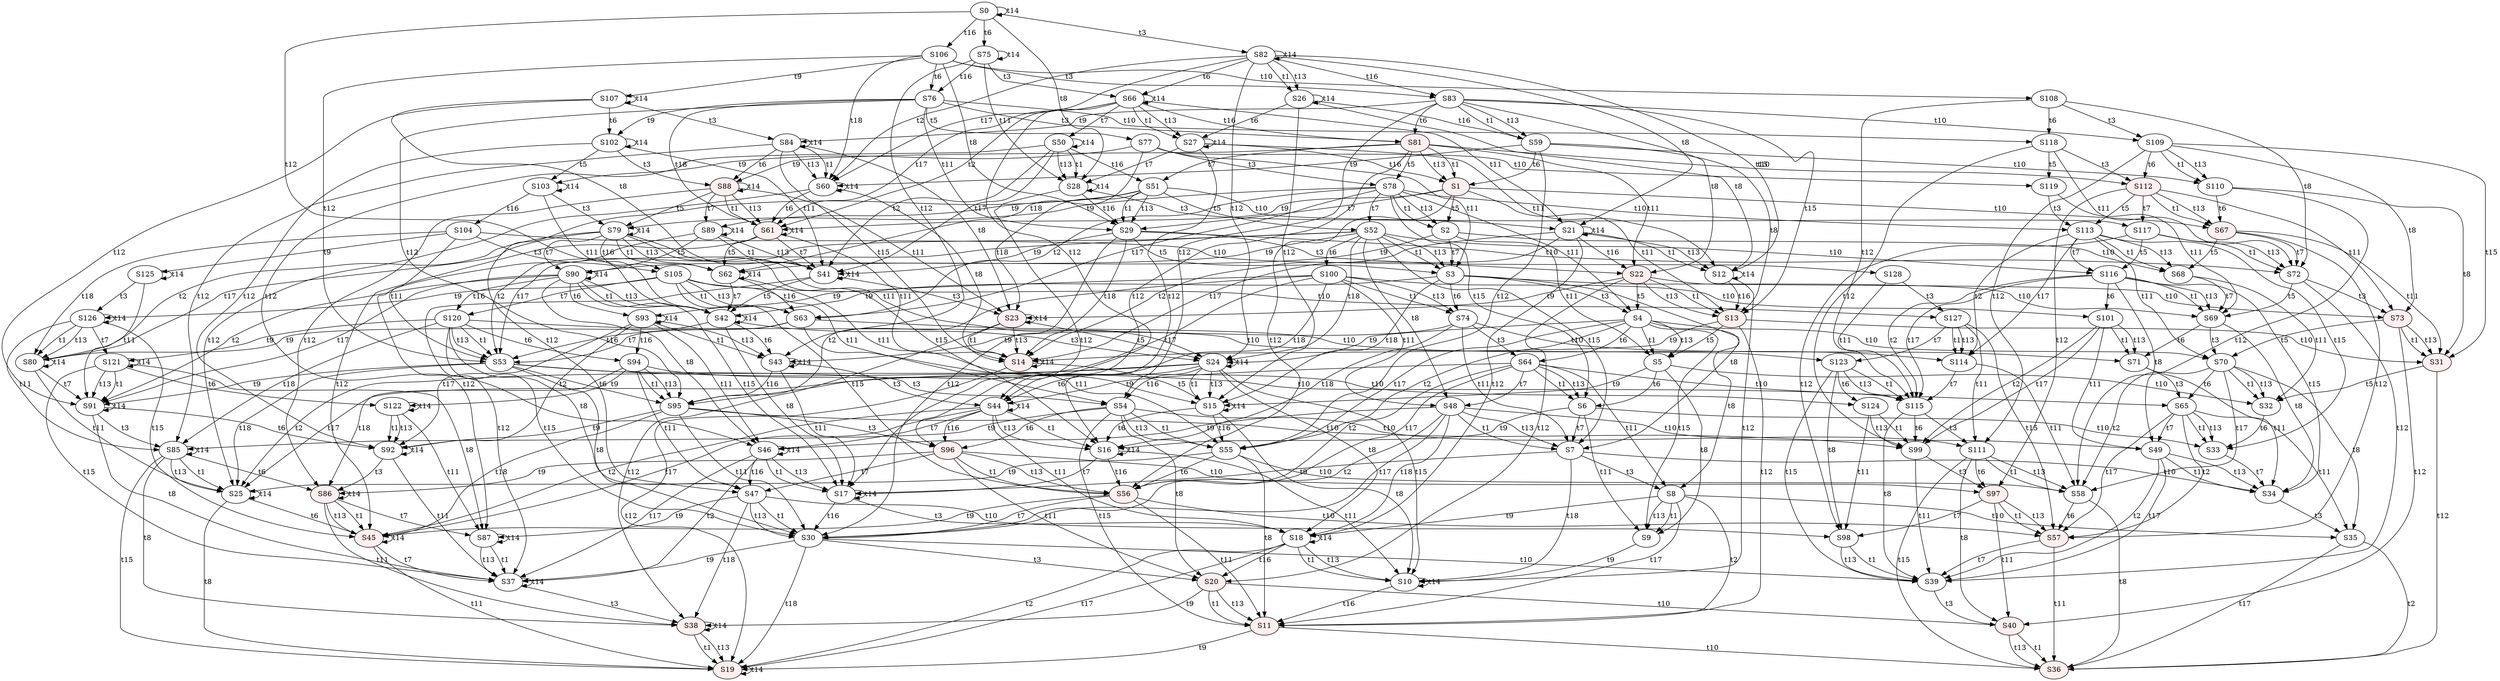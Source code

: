 digraph "SCdebug/17" {
node [fillcolor="#FFFFFF"]; S54 ;
node [fillcolor="#FFFFFF"]; S52 ;
node [fillcolor="#FFFFFF"]; S48 ;
node [fillcolor="#FFFFFF"]; S47 ;
node [style=filled fillcolor="#FFEEEE"]; S20 ;
node [fillcolor="#FFFFFF"]; S4 ;
node [fillcolor="#FFFFFF"]; S8 ;
node [fillcolor="#FFFFFF"]; S120 ;
node [fillcolor="#FFFFFF"]; S46 ;
node [style=filled fillcolor="#FFEEEE"]; S38 ;
node [fillcolor="#FFFFFF"]; S24 ;
node [fillcolor="#FFFFFF"]; S18 ;
node [fillcolor="#FFFFFF"]; S85 ;
node [fillcolor="#FFFFFF"]; S87 ;
node [fillcolor="#FFFFFF"]; S90 ;
node [fillcolor="#FFFFFF"]; S121 ;
node [fillcolor="#FFFFFF"]; S49 ;
node [style=filled fillcolor="#FFEEEE"]; S40 ;
node [fillcolor="#FFFFFF"]; S35 ;
node [fillcolor="#FFFFFF"]; S70 ;
node [fillcolor="#FFFFFF"]; S98 ;
node [fillcolor="#FFFFFF"]; S111 ;
node [fillcolor="#FFFFFF"]; S116 ;
node [fillcolor="#FFFFFF"]; S123 ;
node [style=filled fillcolor="#FFEEEE"]; S1 ;
node [fillcolor="#FFFFFF"]; S76 ;
node [style=filled fillcolor="#FFEEEE"]; S61 ;
node [fillcolor="#FFFFFF"]; S27 ;
node [fillcolor="#FFFFFF"]; S75 ;
node [fillcolor="#FFFFFF"]; S102 ;
node [style=filled fillcolor="#FFEEEE"]; S67 ;
node [fillcolor="#FFFFFF"]; S118 ;
node [fillcolor="#FFFFFF"]; S59 ;
node [fillcolor="#FFFFFF"]; S29 ;
node [style=filled fillcolor="#FFEEEE"]; S13 ;
node [fillcolor="#FFFFFF"]; S106 ;
node [fillcolor="#FFFFFF"]; S60 ;
node [fillcolor="#FFFFFF"]; S41 ;
node [fillcolor="#FFFFFF"]; S28 ;
node [fillcolor="#FFFFFF"]; S26 ;
node [fillcolor="#FFFFFF"]; S12 ;
node [style=filled fillcolor="#FFEEEE"]; S14 ;
node [fillcolor="#FFFFFF"]; S0 ;
node [fillcolor="#FFFFFF"]; S107 ;
node [style=filled fillcolor="#FFEEEE"]; S31 ;
node [fillcolor="#FFFFFF"]; S72 ;
node [fillcolor="#FFFFFF"]; S108 ;
node [fillcolor="#FFFFFF"]; S110 ;
node [style=filled fillcolor="#FFEEEE"]; S81 ;
node [fillcolor="#FFFFFF"]; S66 ;
node [style=filled fillcolor="#FFEEEE"]; S88 ;
node [style=filled fillcolor="#FFEEEE"]; S112 ;
node [fillcolor="#FFFFFF"]; S51 ;
node [style=filled fillcolor="#FFEEEE"]; S22 ;
node [fillcolor="#FFFFFF"]; S83 ;
node [fillcolor="#FFFFFF"]; S50 ;
node [style=filled fillcolor="#FFEEEE"]; S23 ;
node [fillcolor="#FFFFFF"]; S21 ;
node [fillcolor="#FFFFFF"]; S82 ;
node [fillcolor="#FFFFFF"]; S84 ;
node [fillcolor="#FFFFFF"]; S89 ;
node [style=filled fillcolor="#FFEEEE"]; S73 ;
node [fillcolor="#FFFFFF"]; S109 ;
node [fillcolor="#FFFFFF"]; S117 ;
node [fillcolor="#FFFFFF"]; S63 ;
node [style=filled fillcolor="#FFEEEE"]; S56 ;
node [fillcolor="#FFFFFF"]; S2 ;
node [fillcolor="#FFFFFF"]; S6 ;
node [fillcolor="#FFFFFF"]; S74 ;
node [fillcolor="#FFFFFF"]; S77 ;
node [fillcolor="#FFFFFF"]; S95 ;
node [fillcolor="#FFFFFF"]; S104 ;
node [fillcolor="#FFFFFF"]; S62 ;
node [style=filled fillcolor="#FFEEEE"]; S45 ;
node [fillcolor="#FFFFFF"]; S43 ;
node [fillcolor="#FFFFFF"]; S16 ;
node [fillcolor="#FFFFFF"]; S80 ;
node [fillcolor="#FFFFFF"]; S92 ;
node [fillcolor="#FFFFFF"]; S103 ;
node [fillcolor="#FFFFFF"]; S125 ;
node [style=filled fillcolor="#FFEEEE"]; S57 ;
node [fillcolor="#FFFFFF"]; S33 ;
node [fillcolor="#FFFFFF"]; S68 ;
node [fillcolor="#FFFFFF"]; S71 ;
node [fillcolor="#FFFFFF"]; S99 ;
node [fillcolor="#FFFFFF"]; S114 ;
node [fillcolor="#FFFFFF"]; S119 ;
node [fillcolor="#FFFFFF"]; S128 ;
node [fillcolor="#FFFFFF"]; S55 ;
node [fillcolor="#FFFFFF"]; S53 ;
node [fillcolor="#FFFFFF"]; S30 ;
node [fillcolor="#FFFFFF"]; S3 ;
node [fillcolor="#FFFFFF"]; S5 ;
node [fillcolor="#FFFFFF"]; S7 ;
node [fillcolor="#FFFFFF"]; S9 ;
node [style=filled fillcolor="#FFEEEE"]; S11 ;
node [fillcolor="#FFFFFF"]; S42 ;
node [fillcolor="#FFFFFF"]; S37 ;
node [fillcolor="#FFFFFF"]; S25 ;
node [fillcolor="#FFFFFF"]; S10 ;
node [fillcolor="#FFFFFF"]; S15 ;
node [fillcolor="#FFFFFF"]; S17 ;
node [style=filled fillcolor="#FFEEEE"]; S19 ;
node [fillcolor="#FFFFFF"]; S91 ;
node [fillcolor="#FFFFFF"]; S58 ;
node [fillcolor="#FFFFFF"]; S39 ;
node [style=filled fillcolor="#FFEEEE"]; S36 ;
node [fillcolor="#FFFFFF"]; S34 ;
node [fillcolor="#FFFFFF"]; S32 ;
node [fillcolor="#FFFFFF"]; S69 ;
node [fillcolor="#FFFFFF"]; S115 ;
node [fillcolor="#FFFFFF"]; S64 ;
node [fillcolor="#FFFFFF"]; S78 ;
node [fillcolor="#FFFFFF"]; S94 ;
node [style=filled fillcolor="#FFEEEE"]; S96 ;
node [fillcolor="#FFFFFF"]; S100 ;
node [fillcolor="#FFFFFF"]; S105 ;
node [fillcolor="#FFFFFF"]; S44 ;
node [fillcolor="#FFFFFF"]; S79 ;
node [style=filled fillcolor="#FFEEEE"]; S86 ;
node [fillcolor="#FFFFFF"]; S93 ;
node [fillcolor="#FFFFFF"]; S122 ;
node [fillcolor="#FFFFFF"]; S126 ;
node [fillcolor="#FFFFFF"]; S65 ;
node [style=filled fillcolor="#FFEEEE"]; S97 ;
node [fillcolor="#FFFFFF"]; S101 ;
node [fillcolor="#FFFFFF"]; S113 ;
node [fillcolor="#FFFFFF"]; S124 ;
node [fillcolor="#FFFFFF"]; S127 ;
S54 -> S96 [label=t6]
S54 -> S55 [label=t1]
S54 -> S55 [label=t13]
S54 -> S11 [label=t15]
S54 -> S111 [label=t10]
S54 -> S85 [label=t9]
S54 -> S20 [label=t8]
S52 -> S100 [label=t6]
S52 -> S53 [label=t2]
S52 -> S53 [label=t17]
S52 -> S3 [label=t1]
S52 -> S3 [label=t13]
S52 -> S7 [label=t15]
S52 -> S116 [label=t10]
S52 -> S24 [label=t18]
S52 -> S90 [label=t9]
S52 -> S48 [label=t8]
S48 -> S30 [label=t2]
S48 -> S30 [label=t17]
S48 -> S7 [label=t1]
S48 -> S7 [label=t13]
S48 -> S49 [label=t10]
S48 -> S46 [label=t9]
S48 -> S18 [label=t18]
S47 -> S30 [label=t1]
S47 -> S30 [label=t13]
S47 -> S98 [label=t10]
S47 -> S38 [label=t18]
S47 -> S87 [label=t9]
S20 -> S11 [label=t1]
S20 -> S11 [label=t13]
S20 -> S40 [label=t10]
S20 -> S38 [label=t9]
S4 -> S64 [label=t6]
S4 -> S55 [label=t2]
S4 -> S55 [label=t17]
S4 -> S5 [label=t1]
S4 -> S5 [label=t13]
S4 -> S9 [label=t15]
S4 -> S70 [label=t10]
S4 -> S24 [label=t9]
S4 -> S8 [label=t8]
S8 -> S9 [label=t1]
S8 -> S9 [label=t13]
S8 -> S11 [label=t2]
S8 -> S11 [label=t17]
S8 -> S35 [label=t10]
S8 -> S18 [label=t9]
S120 -> S94 [label=t6]
S120 -> S53 [label=t1]
S120 -> S53 [label=t13]
S120 -> S30 [label=t15]
S120 -> S123 [label=t10]
S120 -> S85 [label=t18]
S120 -> S121 [label=t9]
S120 -> S47 [label=t8]
S46 -> S37 [label=t2]
S46 -> S37 [label=t17]
S46 -> S17 [label=t1]
S46 -> S17 [label=t13]
S46 -> S46 [label=t14]
S46 -> S47 [label=t16]
S38 -> S19 [label=t1]
S38 -> S19 [label=t13]
S38 -> S38 [label=t14]
S24 -> S44 [label=t6]
S24 -> S25 [label=t2]
S24 -> S25 [label=t17]
S24 -> S10 [label=t15]
S24 -> S15 [label=t1]
S24 -> S15 [label=t13]
S24 -> S18 [label=t8]
S24 -> S24 [label=t14]
S24 -> S54 [label=t16]
S18 -> S10 [label=t1]
S18 -> S10 [label=t13]
S18 -> S19 [label=t2]
S18 -> S19 [label=t17]
S18 -> S18 [label=t14]
S18 -> S20 [label=t16]
S85 -> S86 [label=t6]
S85 -> S25 [label=t1]
S85 -> S25 [label=t13]
S85 -> S19 [label=t15]
S85 -> S38 [label=t8]
S85 -> S85 [label=t14]
S87 -> S37 [label=t1]
S87 -> S37 [label=t13]
S87 -> S87 [label=t14]
S90 -> S93 [label=t6]
S90 -> S42 [label=t1]
S90 -> S42 [label=t13]
S90 -> S17 [label=t15]
S90 -> S91 [label=t2]
S90 -> S91 [label=t17]
S90 -> S46 [label=t8]
S90 -> S90 [label=t14]
S90 -> S120 [label=t16]
S121 -> S122 [label=t6]
S121 -> S37 [label=t15]
S121 -> S91 [label=t1]
S121 -> S91 [label=t13]
S121 -> S87 [label=t8]
S121 -> S121 [label=t14]
S49 -> S39 [label=t2]
S49 -> S39 [label=t17]
S49 -> S34 [label=t1]
S49 -> S34 [label=t13]
S40 -> S36 [label=t1]
S40 -> S36 [label=t13]
S35 -> S36 [label=t2]
S35 -> S36 [label=t17]
S70 -> S65 [label=t6]
S70 -> S58 [label=t2]
S70 -> S58 [label=t17]
S70 -> S32 [label=t1]
S70 -> S32 [label=t13]
S70 -> S35 [label=t8]
S98 -> S39 [label=t1]
S98 -> S39 [label=t13]
S111 -> S97 [label=t6]
S111 -> S58 [label=t1]
S111 -> S58 [label=t13]
S111 -> S36 [label=t15]
S111 -> S40 [label=t8]
S116 -> S101 [label=t6]
S116 -> S34 [label=t15]
S116 -> S69 [label=t1]
S116 -> S69 [label=t13]
S116 -> S115 [label=t2]
S116 -> S115 [label=t17]
S116 -> S49 [label=t8]
S123 -> S124 [label=t6]
S123 -> S39 [label=t15]
S123 -> S115 [label=t1]
S123 -> S115 [label=t13]
S123 -> S98 [label=t8]
S1 -> S56 [label=t12]
S1 -> S2 [label=t5]
S1 -> S29 [label=t7]
S1 -> S13 [label=t11]
S1 -> S67 [label=t10]
S1 -> S61 [label=t9]
S76 -> S77 [label=t5]
S76 -> S95 [label=t12]
S76 -> S81 [label=t3]
S76 -> S29 [label=t11]
S76 -> S118 [label=t10]
S76 -> S61 [label=t18]
S76 -> S102 [label=t9]
S61 -> S62 [label=t5]
S61 -> S45 [label=t12]
S61 -> S41 [label=t7]
S61 -> S14 [label=t11]
S61 -> S61 [label=t14]
S27 -> S16 [label=t12]
S27 -> S28 [label=t7]
S27 -> S12 [label=t11]
S27 -> S27 [label=t14]
S27 -> S1 [label=t16]
S75 -> S43 [label=t12]
S75 -> S66 [label=t3]
S75 -> S28 [label=t11]
S75 -> S75 [label=t14]
S75 -> S76 [label=t16]
S102 -> S92 [label=t12]
S102 -> S103 [label=t5]
S102 -> S88 [label=t3]
S102 -> S41 [label=t11]
S102 -> S102 [label=t14]
S67 -> S57 [label=t12]
S67 -> S68 [label=t5]
S67 -> S31 [label=t11]
S67 -> S72 [label=t7]
S118 -> S99 [label=t12]
S118 -> S119 [label=t5]
S118 -> S112 [label=t3]
S118 -> S72 [label=t11]
S59 -> S55 [label=t12]
S59 -> S110 [label=t10]
S59 -> S60 [label=t9]
S59 -> S1 [label=t6]
S59 -> S13 [label=t8]
S29 -> S30 [label=t12]
S29 -> S3 [label=t5]
S29 -> S22 [label=t3]
S29 -> S72 [label=t10]
S29 -> S41 [label=t9]
S29 -> S14 [label=t18]
S13 -> S5 [label=t5]
S13 -> S11 [label=t12]
S13 -> S31 [label=t10]
S13 -> S14 [label=t9]
S106 -> S53 [label=t12]
S106 -> S83 [label=t3]
S106 -> S108 [label=t10]
S106 -> S60 [label=t18]
S106 -> S107 [label=t9]
S106 -> S29 [label=t8]
S106 -> S76 [label=t6]
S60 -> S25 [label=t12]
S60 -> S61 [label=t6]
S60 -> S14 [label=t8]
S60 -> S60 [label=t14]
S41 -> S42 [label=t5]
S41 -> S37 [label=t12]
S41 -> S23 [label=t3]
S41 -> S41 [label=t14]
S28 -> S17 [label=t12]
S28 -> S21 [label=t3]
S28 -> S28 [label=t14]
S28 -> S29 [label=t16]
S26 -> S15 [label=t12]
S26 -> S27 [label=t6]
S26 -> S12 [label=t8]
S26 -> S26 [label=t14]
S26 -> S59 [label=t16]
S12 -> S10 [label=t12]
S12 -> S12 [label=t14]
S12 -> S13 [label=t16]
S14 -> S15 [label=t5]
S14 -> S19 [label=t12]
S14 -> S14 [label=t14]
S0 -> S42 [label=t12]
S0 -> S82 [label=t3]
S0 -> S28 [label=t8]
S0 -> S75 [label=t6]
S0 -> S0 [label=t14]
S0 -> S106 [label=t16]
S107 -> S91 [label=t12]
S107 -> S84 [label=t3]
S107 -> S41 [label=t8]
S107 -> S102 [label=t6]
S107 -> S107 [label=t14]
S31 -> S36 [label=t12]
S31 -> S32 [label=t5]
S72 -> S39 [label=t12]
S72 -> S69 [label=t5]
S72 -> S73 [label=t3]
S108 -> S115 [label=t12]
S108 -> S109 [label=t3]
S108 -> S72 [label=t8]
S108 -> S118 [label=t6]
S110 -> S58 [label=t12]
S110 -> S31 [label=t8]
S110 -> S67 [label=t6]
S81 -> S78 [label=t5]
S81 -> S96 [label=t12]
S81 -> S51 [label=t7]
S81 -> S22 [label=t11]
S81 -> S112 [label=t10]
S81 -> S88 [label=t9]
S81 -> S1 [label=t1]
S81 -> S1 [label=t13]
S66 -> S44 [label=t12]
S66 -> S50 [label=t7]
S66 -> S21 [label=t11]
S66 -> S27 [label=t1]
S66 -> S61 [label=t2]
S66 -> S27 [label=t13]
S66 -> S61 [label=t17]
S66 -> S66 [label=t14]
S66 -> S81 [label=t16]
S88 -> S79 [label=t5]
S88 -> S86 [label=t12]
S88 -> S23 [label=t11]
S88 -> S89 [label=t7]
S88 -> S61 [label=t1]
S88 -> S61 [label=t13]
S88 -> S88 [label=t14]
S112 -> S97 [label=t12]
S112 -> S113 [label=t5]
S112 -> S73 [label=t11]
S112 -> S117 [label=t7]
S112 -> S67 [label=t1]
S112 -> S67 [label=t13]
S51 -> S117 [label=t10]
S51 -> S23 [label=t18]
S51 -> S89 [label=t9]
S51 -> S29 [label=t1]
S51 -> S29 [label=t13]
S51 -> S52 [label=t5]
S51 -> S47 [label=t12]
S22 -> S73 [label=t10]
S22 -> S23 [label=t9]
S22 -> S13 [label=t1]
S22 -> S13 [label=t13]
S22 -> S4 [label=t5]
S22 -> S20 [label=t12]
S83 -> S109 [label=t10]
S83 -> S84 [label=t9]
S83 -> S22 [label=t8]
S83 -> S59 [label=t1]
S83 -> S59 [label=t13]
S83 -> S13 [label=t15]
S83 -> S54 [label=t12]
S83 -> S81 [label=t6]
S50 -> S28 [label=t1]
S50 -> S41 [label=t2]
S50 -> S28 [label=t13]
S50 -> S41 [label=t17]
S50 -> S46 [label=t12]
S50 -> S50 [label=t14]
S50 -> S51 [label=t16]
S23 -> S14 [label=t1]
S23 -> S14 [label=t13]
S23 -> S24 [label=t5]
S23 -> S38 [label=t12]
S23 -> S23 [label=t14]
S21 -> S12 [label=t1]
S21 -> S14 [label=t2]
S21 -> S12 [label=t13]
S21 -> S14 [label=t17]
S21 -> S18 [label=t12]
S21 -> S21 [label=t14]
S21 -> S22 [label=t16]
S82 -> S21 [label=t8]
S82 -> S26 [label=t1]
S82 -> S60 [label=t2]
S82 -> S26 [label=t13]
S82 -> S12 [label=t15]
S82 -> S60 [label=t17]
S82 -> S24 [label=t12]
S82 -> S66 [label=t6]
S82 -> S82 [label=t14]
S82 -> S83 [label=t16]
S84 -> S23 [label=t8]
S84 -> S60 [label=t1]
S84 -> S60 [label=t13]
S84 -> S14 [label=t15]
S84 -> S85 [label=t12]
S84 -> S88 [label=t6]
S84 -> S84 [label=t14]
S89 -> S41 [label=t1]
S89 -> S41 [label=t13]
S89 -> S90 [label=t5]
S89 -> S87 [label=t12]
S89 -> S89 [label=t14]
S73 -> S31 [label=t1]
S73 -> S31 [label=t13]
S73 -> S70 [label=t5]
S73 -> S40 [label=t12]
S109 -> S73 [label=t8]
S109 -> S110 [label=t1]
S109 -> S110 [label=t13]
S109 -> S31 [label=t15]
S109 -> S111 [label=t12]
S109 -> S112 [label=t6]
S117 -> S72 [label=t1]
S117 -> S72 [label=t13]
S117 -> S116 [label=t5]
S117 -> S98 [label=t12]
S63 -> S55 [label=t11]
S63 -> S53 [label=t7]
S63 -> S114 [label=t10]
S63 -> S80 [label=t9]
S56 -> S30 [label=t7]
S56 -> S11 [label=t11]
S56 -> S57 [label=t10]
S56 -> S45 [label=t9]
S2 -> S3 [label=t7]
S2 -> S5 [label=t11]
S2 -> S68 [label=t10]
S2 -> S62 [label=t9]
S6 -> S7 [label=t7]
S6 -> S9 [label=t11]
S6 -> S33 [label=t10]
S6 -> S16 [label=t9]
S74 -> S64 [label=t3]
S74 -> S7 [label=t11]
S74 -> S71 [label=t10]
S74 -> S43 [label=t9]
S74 -> S16 [label=t18]
S77 -> S78 [label=t3]
S77 -> S3 [label=t11]
S77 -> S119 [label=t10]
S77 -> S62 [label=t18]
S77 -> S103 [label=t9]
S95 -> S96 [label=t3]
S95 -> S30 [label=t11]
S95 -> S99 [label=t10]
S95 -> S45 [label=t18]
S95 -> S92 [label=t9]
S104 -> S105 [label=t3]
S104 -> S53 [label=t11]
S104 -> S128 [label=t10]
S104 -> S80 [label=t18]
S104 -> S125 [label=t9]
S62 -> S42 [label=t7]
S62 -> S15 [label=t11]
S62 -> S62 [label=t14]
S62 -> S63 [label=t16]
S45 -> S37 [label=t7]
S45 -> S19 [label=t11]
S45 -> S45 [label=t14]
S43 -> S44 [label=t3]
S43 -> S17 [label=t11]
S43 -> S43 [label=t14]
S43 -> S95 [label=t16]
S16 -> S10 [label=t11]
S16 -> S17 [label=t7]
S16 -> S16 [label=t14]
S16 -> S56 [label=t16]
S80 -> S25 [label=t11]
S80 -> S91 [label=t7]
S80 -> S80 [label=t14]
S92 -> S86 [label=t3]
S92 -> S37 [label=t11]
S92 -> S92 [label=t14]
S103 -> S79 [label=t3]
S103 -> S42 [label=t11]
S103 -> S103 [label=t14]
S103 -> S104 [label=t16]
S125 -> S126 [label=t3]
S125 -> S91 [label=t11]
S125 -> S125 [label=t14]
S57 -> S39 [label=t7]
S57 -> S36 [label=t11]
S33 -> S34 [label=t7]
S68 -> S32 [label=t11]
S68 -> S69 [label=t7]
S71 -> S65 [label=t3]
S71 -> S34 [label=t11]
S99 -> S97 [label=t3]
S99 -> S39 [label=t11]
S114 -> S58 [label=t11]
S114 -> S115 [label=t7]
S119 -> S113 [label=t3]
S119 -> S69 [label=t11]
S128 -> S127 [label=t3]
S128 -> S115 [label=t11]
S55 -> S58 [label=t10]
S55 -> S25 [label=t9]
S55 -> S56 [label=t6]
S55 -> S11 [label=t8]
S53 -> S115 [label=t10]
S53 -> S25 [label=t18]
S53 -> S91 [label=t9]
S53 -> S54 [label=t3]
S53 -> S95 [label=t6]
S53 -> S30 [label=t8]
S30 -> S39 [label=t10]
S30 -> S37 [label=t9]
S30 -> S19 [label=t18]
S30 -> S20 [label=t3]
S3 -> S69 [label=t10]
S3 -> S42 [label=t9]
S3 -> S15 [label=t18]
S3 -> S4 [label=t3]
S3 -> S74 [label=t6]
S3 -> S7 [label=t8]
S5 -> S32 [label=t10]
S5 -> S15 [label=t9]
S5 -> S6 [label=t6]
S5 -> S9 [label=t8]
S7 -> S34 [label=t10]
S7 -> S10 [label=t18]
S7 -> S17 [label=t9]
S7 -> S8 [label=t3]
S9 -> S10 [label=t9]
S11 -> S36 [label=t10]
S11 -> S19 [label=t9]
S42 -> S24 [label=t3]
S42 -> S43 [label=t6]
S42 -> S17 [label=t8]
S42 -> S42 [label=t14]
S42 -> S53 [label=t16]
S37 -> S38 [label=t3]
S37 -> S37 [label=t14]
S25 -> S45 [label=t6]
S25 -> S19 [label=t8]
S25 -> S25 [label=t14]
S10 -> S10 [label=t14]
S10 -> S11 [label=t16]
S15 -> S10 [label=t8]
S15 -> S16 [label=t6]
S15 -> S15 [label=t14]
S15 -> S55 [label=t16]
S17 -> S18 [label=t3]
S17 -> S17 [label=t14]
S17 -> S30 [label=t16]
S19 -> S19 [label=t14]
S91 -> S37 [label=t8]
S91 -> S85 [label=t3]
S91 -> S92 [label=t6]
S91 -> S91 [label=t14]
S58 -> S57 [label=t6]
S58 -> S36 [label=t8]
S39 -> S40 [label=t3]
S34 -> S35 [label=t3]
S32 -> S33 [label=t6]
S69 -> S34 [label=t8]
S69 -> S70 [label=t3]
S69 -> S71 [label=t6]
S115 -> S39 [label=t8]
S115 -> S111 [label=t3]
S115 -> S99 [label=t6]
S64 -> S65 [label=t10]
S64 -> S44 [label=t9]
S64 -> S6 [label=t1]
S64 -> S56 [label=t2]
S64 -> S6 [label=t13]
S64 -> S56 [label=t17]
S64 -> S48 [label=t7]
S64 -> S8 [label=t11]
S78 -> S113 [label=t10]
S78 -> S79 [label=t9]
S78 -> S2 [label=t1]
S78 -> S63 [label=t2]
S78 -> S2 [label=t13]
S78 -> S6 [label=t15]
S78 -> S63 [label=t17]
S78 -> S52 [label=t7]
S78 -> S4 [label=t11]
S94 -> S124 [label=t10]
S94 -> S86 [label=t18]
S94 -> S122 [label=t9]
S94 -> S95 [label=t1]
S94 -> S95 [label=t13]
S94 -> S47 [label=t11]
S96 -> S97 [label=t10]
S96 -> S86 [label=t9]
S96 -> S56 [label=t1]
S96 -> S56 [label=t13]
S96 -> S47 [label=t7]
S96 -> S20 [label=t11]
S100 -> S101 [label=t10]
S100 -> S44 [label=t18]
S100 -> S93 [label=t9]
S100 -> S74 [label=t1]
S100 -> S95 [label=t2]
S100 -> S74 [label=t13]
S100 -> S95 [label=t17]
S100 -> S48 [label=t11]
S105 -> S127 [label=t10]
S105 -> S126 [label=t9]
S105 -> S63 [label=t1]
S105 -> S63 [label=t13]
S105 -> S56 [label=t15]
S105 -> S120 [label=t7]
S105 -> S54 [label=t11]
S44 -> S16 [label=t1]
S44 -> S45 [label=t2]
S44 -> S16 [label=t13]
S44 -> S45 [label=t17]
S44 -> S46 [label=t7]
S44 -> S18 [label=t11]
S44 -> S44 [label=t14]
S44 -> S96 [label=t16]
S79 -> S62 [label=t1]
S79 -> S80 [label=t2]
S79 -> S62 [label=t13]
S79 -> S16 [label=t15]
S79 -> S80 [label=t17]
S79 -> S90 [label=t7]
S79 -> S24 [label=t11]
S79 -> S79 [label=t14]
S79 -> S105 [label=t16]
S86 -> S45 [label=t1]
S86 -> S45 [label=t13]
S86 -> S87 [label=t7]
S86 -> S38 [label=t11]
S86 -> S86 [label=t14]
S93 -> S43 [label=t1]
S93 -> S92 [label=t2]
S93 -> S43 [label=t13]
S93 -> S92 [label=t17]
S93 -> S46 [label=t11]
S93 -> S93 [label=t14]
S93 -> S94 [label=t16]
S122 -> S92 [label=t1]
S122 -> S92 [label=t13]
S122 -> S87 [label=t11]
S122 -> S122 [label=t14]
S126 -> S80 [label=t1]
S126 -> S80 [label=t13]
S126 -> S45 [label=t15]
S126 -> S121 [label=t7]
S126 -> S85 [label=t11]
S126 -> S126 [label=t14]
S65 -> S33 [label=t1]
S65 -> S57 [label=t2]
S65 -> S33 [label=t13]
S65 -> S57 [label=t17]
S65 -> S49 [label=t7]
S65 -> S35 [label=t11]
S97 -> S57 [label=t1]
S97 -> S57 [label=t13]
S97 -> S98 [label=t7]
S97 -> S40 [label=t11]
S101 -> S71 [label=t1]
S101 -> S99 [label=t2]
S101 -> S71 [label=t13]
S101 -> S99 [label=t17]
S101 -> S49 [label=t11]
S113 -> S68 [label=t1]
S113 -> S114 [label=t2]
S113 -> S68 [label=t13]
S113 -> S33 [label=t15]
S113 -> S114 [label=t17]
S113 -> S116 [label=t7]
S113 -> S70 [label=t11]
S124 -> S99 [label=t1]
S124 -> S99 [label=t13]
S124 -> S98 [label=t11]
S127 -> S114 [label=t1]
S127 -> S114 [label=t13]
S127 -> S57 [label=t15]
S127 -> S123 [label=t7]
S127 -> S111 [label=t11]
}